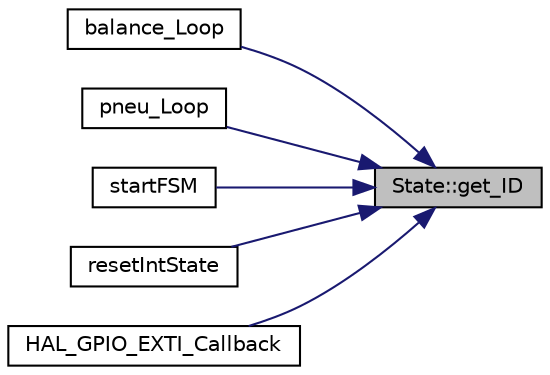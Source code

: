 digraph "State::get_ID"
{
 // INTERACTIVE_SVG=YES
 // LATEX_PDF_SIZE
  edge [fontname="Helvetica",fontsize="10",labelfontname="Helvetica",labelfontsize="10"];
  node [fontname="Helvetica",fontsize="10",shape=record];
  rankdir="RL";
  Node8 [label="State::get_ID",height=0.2,width=0.4,color="black", fillcolor="grey75", style="filled", fontcolor="black",tooltip=" "];
  Node8 -> Node9 [dir="back",color="midnightblue",fontsize="10",style="solid",fontname="Helvetica"];
  Node9 [label="balance_Loop",height=0.2,width=0.4,color="black", fillcolor="white", style="filled",URL="$blnc__motor_8cpp.html#abbfc871d7ab23f82871f0d7d4112fbe3",tooltip=" "];
  Node8 -> Node10 [dir="back",color="midnightblue",fontsize="10",style="solid",fontname="Helvetica"];
  Node10 [label="pneu_Loop",height=0.2,width=0.4,color="black", fillcolor="white", style="filled",URL="$pneumatic_8cpp.html#a00f457915f0a10a997222f29753600b6",tooltip=" "];
  Node8 -> Node11 [dir="back",color="midnightblue",fontsize="10",style="solid",fontname="Helvetica"];
  Node11 [label="startFSM",height=0.2,width=0.4,color="black", fillcolor="white", style="filled",URL="$fsm_8cpp.html#a7843b65776b6083feed0603eabeadcd1",tooltip=" "];
  Node8 -> Node12 [dir="back",color="midnightblue",fontsize="10",style="solid",fontname="Helvetica"];
  Node12 [label="resetIntState",height=0.2,width=0.4,color="black", fillcolor="white", style="filled",URL="$fsm__tasks_8cpp.html#aa37a9b342f76b7939b17267bc7843eb4",tooltip=" "];
  Node8 -> Node13 [dir="back",color="midnightblue",fontsize="10",style="solid",fontname="Helvetica"];
  Node13 [label="HAL_GPIO_EXTI_Callback",height=0.2,width=0.4,color="black", fillcolor="white", style="filled",URL="$interrupt_8cpp.html#a0c2f7d3355f519ba3f8600249a2de4f4",tooltip=" "];
}
